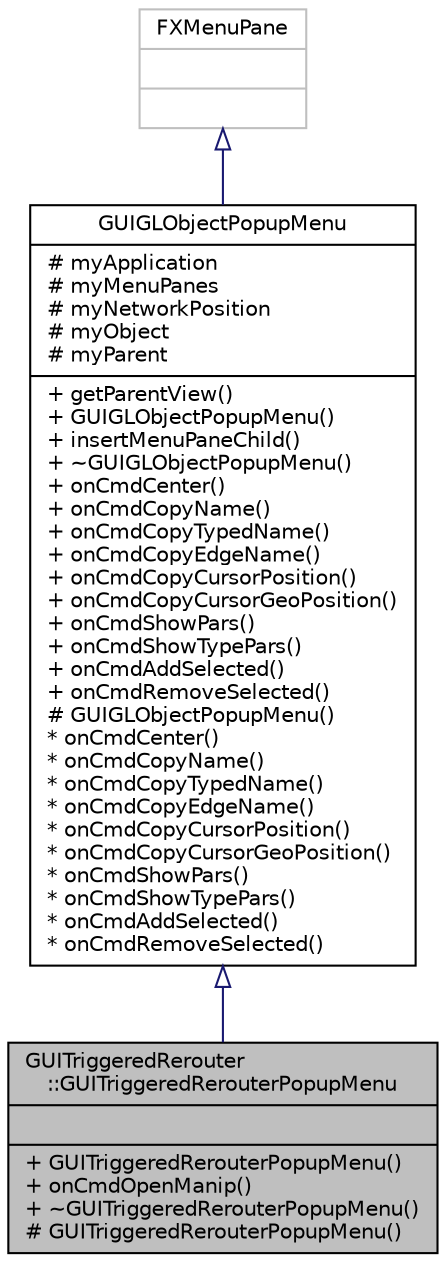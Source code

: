 digraph "GUITriggeredRerouter::GUITriggeredRerouterPopupMenu"
{
  edge [fontname="Helvetica",fontsize="10",labelfontname="Helvetica",labelfontsize="10"];
  node [fontname="Helvetica",fontsize="10",shape=record];
  Node0 [label="{GUITriggeredRerouter\l::GUITriggeredRerouterPopupMenu\n||+ GUITriggeredRerouterPopupMenu()\l+ onCmdOpenManip()\l+ ~GUITriggeredRerouterPopupMenu()\l# GUITriggeredRerouterPopupMenu()\l}",height=0.2,width=0.4,color="black", fillcolor="grey75", style="filled", fontcolor="black"];
  Node1 -> Node0 [dir="back",color="midnightblue",fontsize="10",style="solid",arrowtail="onormal",fontname="Helvetica"];
  Node1 [label="{GUIGLObjectPopupMenu\n|# myApplication\l# myMenuPanes\l# myNetworkPosition\l# myObject\l# myParent\l|+ getParentView()\l+ GUIGLObjectPopupMenu()\l+ insertMenuPaneChild()\l+ ~GUIGLObjectPopupMenu()\l+ onCmdCenter()\l+ onCmdCopyName()\l+ onCmdCopyTypedName()\l+ onCmdCopyEdgeName()\l+ onCmdCopyCursorPosition()\l+ onCmdCopyCursorGeoPosition()\l+ onCmdShowPars()\l+ onCmdShowTypePars()\l+ onCmdAddSelected()\l+ onCmdRemoveSelected()\l# GUIGLObjectPopupMenu()\l* onCmdCenter()\l* onCmdCopyName()\l* onCmdCopyTypedName()\l* onCmdCopyEdgeName()\l* onCmdCopyCursorPosition()\l* onCmdCopyCursorGeoPosition()\l* onCmdShowPars()\l* onCmdShowTypePars()\l* onCmdAddSelected()\l* onCmdRemoveSelected()\l}",height=0.2,width=0.4,color="black", fillcolor="white", style="filled",URL="$d3/d63/class_g_u_i_g_l_object_popup_menu.html",tooltip="The popup menu of a globject. "];
  Node2 -> Node1 [dir="back",color="midnightblue",fontsize="10",style="solid",arrowtail="onormal",fontname="Helvetica"];
  Node2 [label="{FXMenuPane\n||}",height=0.2,width=0.4,color="grey75", fillcolor="white", style="filled"];
}
